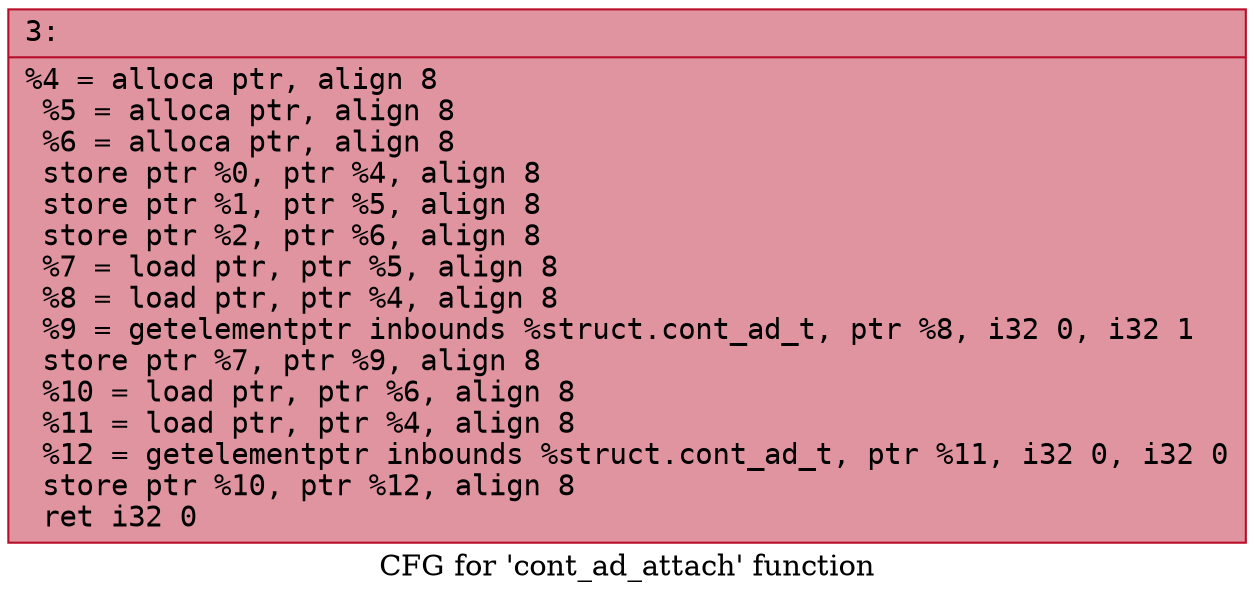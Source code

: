 digraph "CFG for 'cont_ad_attach' function" {
	label="CFG for 'cont_ad_attach' function";

	Node0x600000a645a0 [shape=record,color="#b70d28ff", style=filled, fillcolor="#b70d2870" fontname="Courier",label="{3:\l|  %4 = alloca ptr, align 8\l  %5 = alloca ptr, align 8\l  %6 = alloca ptr, align 8\l  store ptr %0, ptr %4, align 8\l  store ptr %1, ptr %5, align 8\l  store ptr %2, ptr %6, align 8\l  %7 = load ptr, ptr %5, align 8\l  %8 = load ptr, ptr %4, align 8\l  %9 = getelementptr inbounds %struct.cont_ad_t, ptr %8, i32 0, i32 1\l  store ptr %7, ptr %9, align 8\l  %10 = load ptr, ptr %6, align 8\l  %11 = load ptr, ptr %4, align 8\l  %12 = getelementptr inbounds %struct.cont_ad_t, ptr %11, i32 0, i32 0\l  store ptr %10, ptr %12, align 8\l  ret i32 0\l}"];
}
